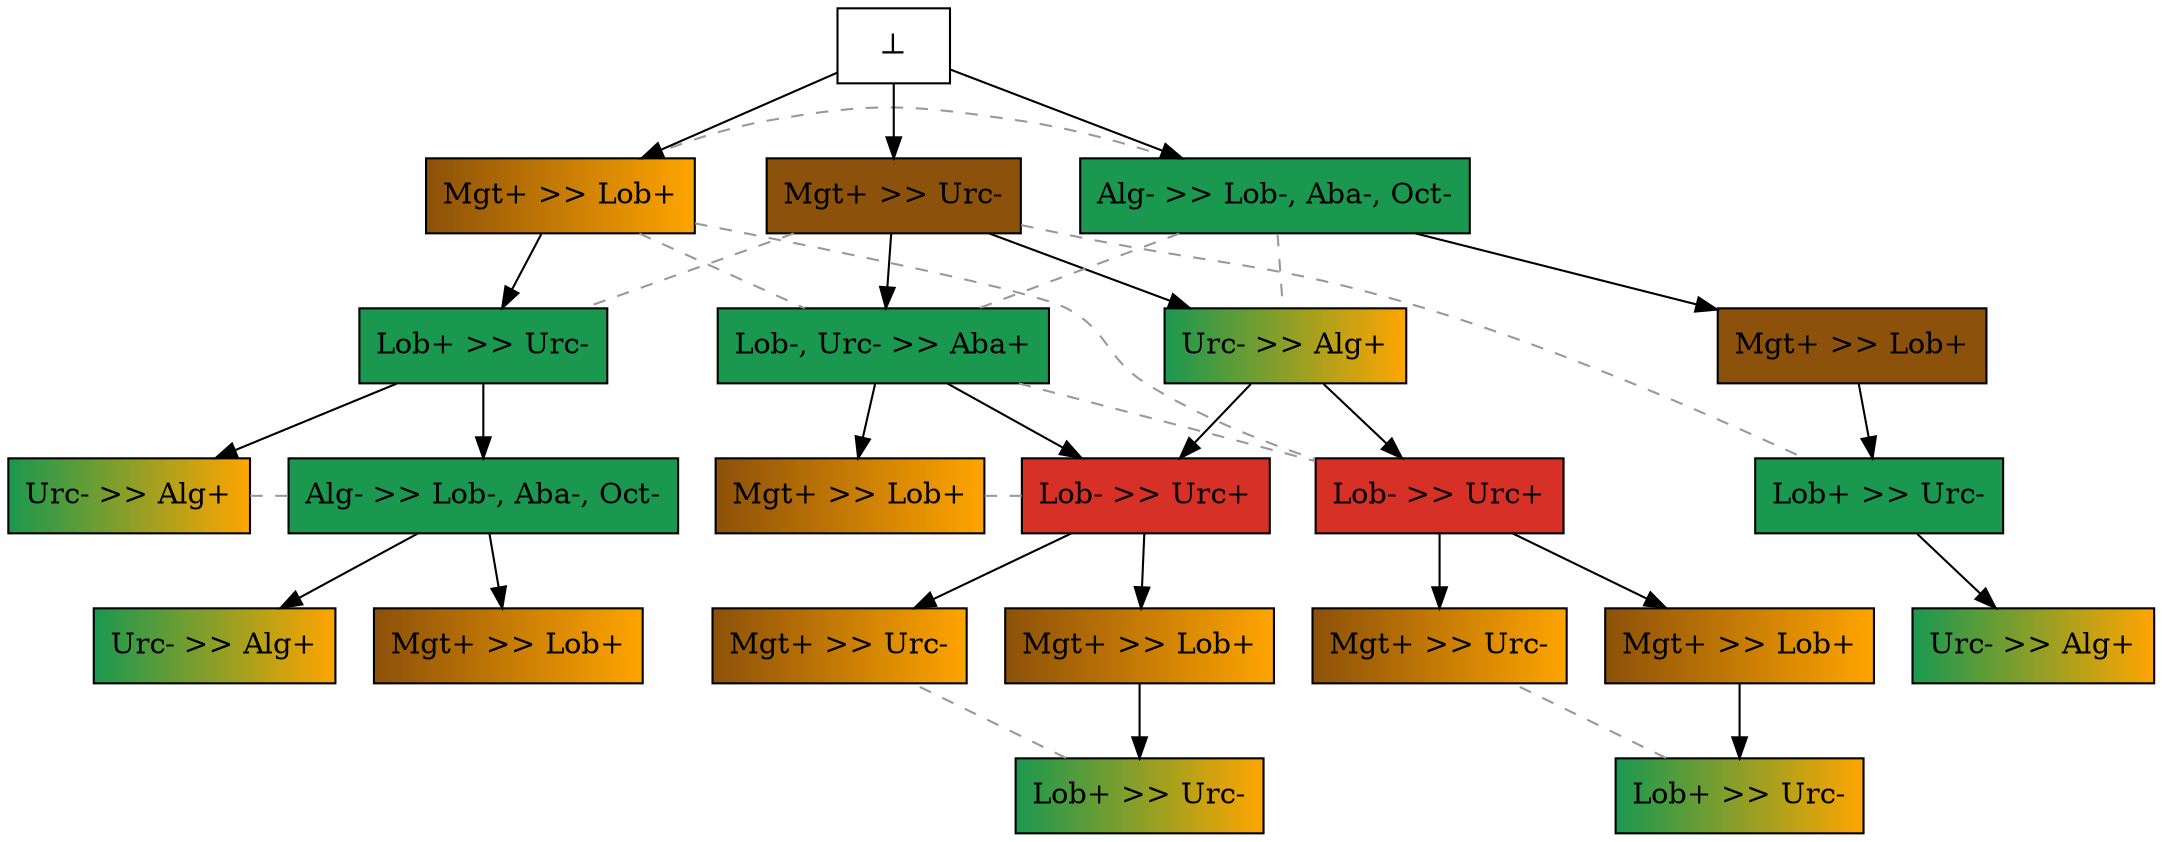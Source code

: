 digraph test {
e4 -> e5;
e3 -> e6;
e3 -> e7;
e1 -> e8;
e5 -> e9;
e8 -> e10;
e5 -> e11;
e6 -> e13;
e7 -> e16;
e10 -> e21;
e6 -> e22;
e7 -> e22;
e13 -> e25;
e22 -> e45;
e45 -> e530;
e22 -> e598;
e25 -> e624;
e13 -> e660;
e11 -> e674;
e11 -> e690;
e0 -> e1;
e0 -> e3;
e0 -> e4;

//conflicts
e1 -> e4 [arrowhead=none color=gray60 style=dashed constraint=false];
e1 -> e6 [arrowhead=none color=gray60 style=dashed constraint=false];
e1 -> e7 [arrowhead=none color=gray60 style=dashed constraint=false];
e3 -> e5 [arrowhead=none color=gray60 style=dashed constraint=false];
e3 -> e10 [arrowhead=none color=gray60 style=dashed constraint=false];
e4 -> e7 [arrowhead=none color=gray60 style=dashed constraint=false];
e4 -> e13 [arrowhead=none color=gray60 style=dashed constraint=false];
e7 -> e13 [arrowhead=none color=gray60 style=dashed constraint=false];
e9 -> e11 [arrowhead=none color=gray60 style=dashed constraint=false];
e16 -> e22 [arrowhead=none color=gray60 style=dashed constraint=false];
e530 -> e598 [arrowhead=none color=gray60 style=dashed constraint=false];
e624 -> e660 [arrowhead=none color=gray60 style=dashed constraint=false];

e1 [color="black" fillcolor="#1a9850:#1a9850" label="Alg- >> Lob-, Aba-, Oct-" shape=box style=filled];
e3 [color="black" fillcolor="#8c510a:#8c510a" label="Mgt+ >> Urc-" shape=box style=filled];
e4 [color="black" fillcolor="#8c510a:orange" label="Mgt+ >> Lob+" shape=box style=filled];
e5 [color="black" fillcolor="#1a9850:#1a9850" label="Lob+ >> Urc-" shape=box style=filled];
e6 [color="black" fillcolor="#1a9850:orange" label="Urc- >> Alg+" shape=box style=filled];
e7 [color="black" fillcolor="#1a9850:#1a9850" label="Lob-, Urc- >> Aba+" shape=box style=filled];
e8 [color="black" fillcolor="#8c510a:#8c510a" label="Mgt+ >> Lob+" shape=box style=filled];
e9 [color="black" fillcolor="#1a9850:orange" label="Urc- >> Alg+" shape=box style=filled];
e10 [color="black" fillcolor="#1a9850:#1a9850" label="Lob+ >> Urc-" shape=box style=filled];
e11 [color="black" fillcolor="#1a9850:#1a9850" label="Alg- >> Lob-, Aba-, Oct-" shape=box style=filled];
e13 [color="black" fillcolor="#d73027:#d73027" label="Lob- >> Urc+" shape=box style=filled];
e16 [color="black" fillcolor="#8c510a:orange" label="Mgt+ >> Lob+" shape=box style=filled];
e21 [color="black" fillcolor="#1a9850:orange" label="Urc- >> Alg+" shape=box style=filled];
e22 [color="black" fillcolor="#d73027:#d73027" label="Lob- >> Urc+" shape=box style=filled];
e25 [color="black" fillcolor="#8c510a:orange" label="Mgt+ >> Lob+" shape=box style=filled];
e45 [color="black" fillcolor="#8c510a:orange" label="Mgt+ >> Lob+" shape=box style=filled];
e530 [color="black" fillcolor="#1a9850:orange" label="Lob+ >> Urc-" shape=box style=filled];
e598 [color="black" fillcolor="#8c510a:orange" label="Mgt+ >> Urc-" shape=box style=filled];
e624 [color="black" fillcolor="#1a9850:orange" label="Lob+ >> Urc-" shape=box style=filled];
e660 [color="black" fillcolor="#8c510a:orange" label="Mgt+ >> Urc-" shape=box style=filled];
e674 [color="black" fillcolor="#8c510a:orange" label="Mgt+ >> Lob+" shape=box style=filled];
e690 [color="black" fillcolor="#1a9850:orange" label="Urc- >> Alg+" shape=box style=filled];
e0 [fillcolor="white" label="⊥" shape=box style=filled];
}
